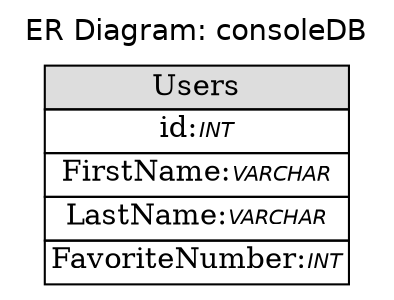 // ************************************************************
// Generated by: Sequel Pro
// Version 4541
//
// http://www.sequelpro.com/
// https://github.com/sequelpro/sequelpro
//
// Host: 127.0.0.1 (MySQL 5.7.19)
// Database: consoleDB
// Generation Time: 2017-10-23 03:45:39 +0000
// ************************************************************

digraph "Database Structure" {
	label = "ER Diagram: consoleDB";
	labelloc = t;
	compound = true;
	node [ shape = record ];
	fontname = "Helvetica";
	ranksep = 1.25;
	ratio = 0.7;
	rankdir = LR;
	subgraph "table_Users" {
		node [ shape = "plaintext" ];
		"users" [ label=<
			<TABLE BORDER="0" CELLSPACING="0" CELLBORDER="1">
			<TR><TD COLSPAN="3" BGCOLOR="#DDDDDD">Users</TD></TR>
			<TR><TD COLSPAN="3" PORT="id">id:<FONT FACE="Helvetica-Oblique" POINT-SIZE="10">INT</FONT></TD></TR>
			<TR><TD COLSPAN="3" PORT="FirstName">FirstName:<FONT FACE="Helvetica-Oblique" POINT-SIZE="10">VARCHAR</FONT></TD></TR>
			<TR><TD COLSPAN="3" PORT="LastName">LastName:<FONT FACE="Helvetica-Oblique" POINT-SIZE="10">VARCHAR</FONT></TD></TR>
			<TR><TD COLSPAN="3" PORT="FavoriteNumber">FavoriteNumber:<FONT FACE="Helvetica-Oblique" POINT-SIZE="10">INT</FONT></TD></TR>
			</TABLE>>
		];
	}
edge [ arrowhead=inv, arrowtail=normal, style=dashed, color="#444444" ];
}
